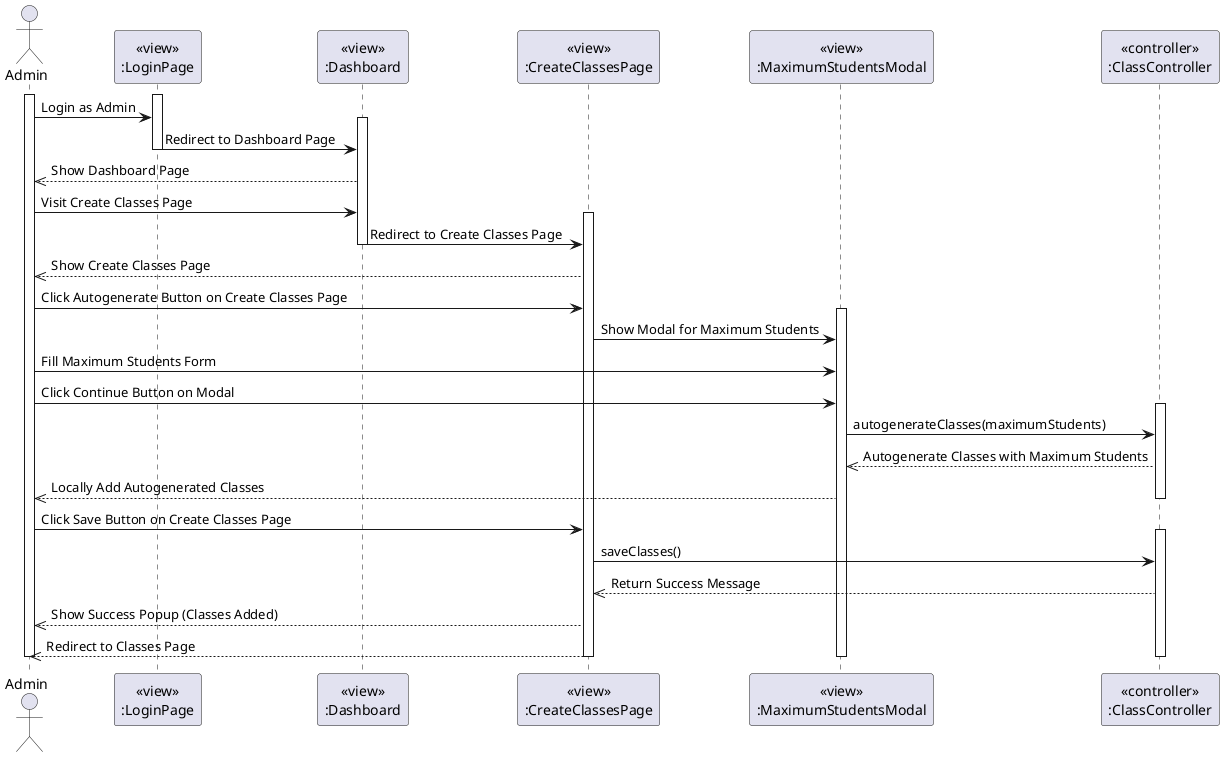 @startuml Autogenerate Class
actor Admin
participant LoginPageView [
  <<view>>
  :LoginPage
]

participant DashboardView [
  <<view>>
  :Dashboard
]

participant CreateClassesView [
  <<view>>
  :CreateClassesPage
]

participant MaximumStudentsModalView [
  <<view>>
  :MaximumStudentsModal
]

participant ClassController [
  <<controller>>
  :ClassController
]

activate Admin
activate LoginPageView
Admin -> LoginPageView: Login as Admin
activate DashboardView
LoginPageView -> DashboardView: Redirect to Dashboard Page
deactivate LoginPageView

DashboardView -->> Admin: Show Dashboard Page

Admin -> DashboardView: Visit Create Classes Page
activate CreateClassesView
DashboardView -> CreateClassesView: Redirect to Create Classes Page
deactivate DashboardView

CreateClassesView -->> Admin: Show Create Classes Page
Admin -> CreateClassesView: Click Autogenerate Button on Create Classes Page

activate MaximumStudentsModalView
CreateClassesView -> MaximumStudentsModalView: Show Modal for Maximum Students

Admin -> MaximumStudentsModalView: Fill Maximum Students Form
Admin -> MaximumStudentsModalView: Click Continue Button on Modal

activate ClassController
MaximumStudentsModalView -> ClassController: autogenerateClasses(maximumStudents)
ClassController -->> MaximumStudentsModalView: Autogenerate Classes with Maximum Students
MaximumStudentsModalView -->> Admin: Locally Add Autogenerated Classes
deactivate ClassController

Admin -> CreateClassesView: Click Save Button on Create Classes Page

activate ClassController
CreateClassesView -> ClassController: saveClasses()
ClassController -->> CreateClassesView: Return Success Message
CreateClassesView -->> Admin: Show Success Popup (Classes Added)
CreateClassesView -->> Admin: Redirect to Classes Page
deactivate ClassController

deactivate Admin
deactivate CreateClassesView
deactivate MaximumStudentsModalView
@enduml
